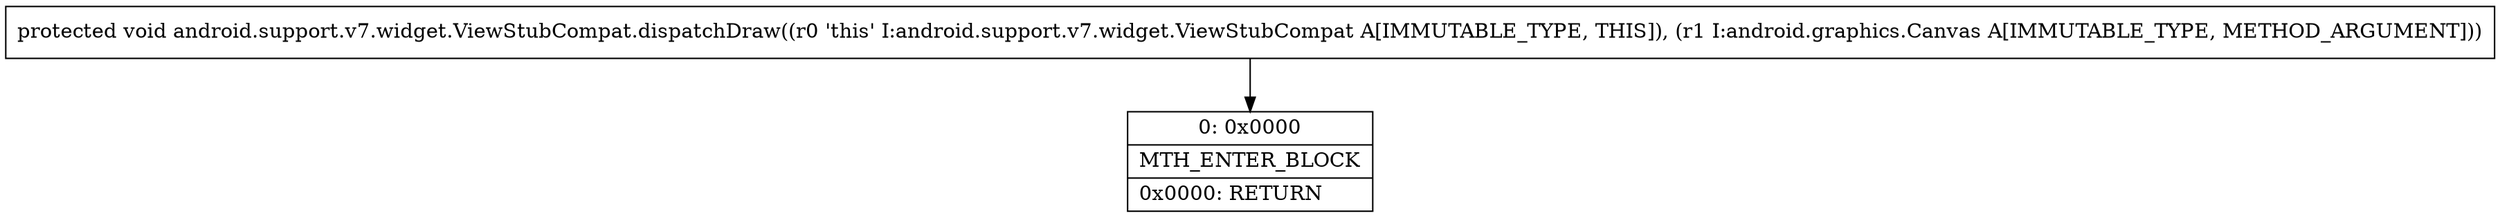 digraph "CFG forandroid.support.v7.widget.ViewStubCompat.dispatchDraw(Landroid\/graphics\/Canvas;)V" {
Node_0 [shape=record,label="{0\:\ 0x0000|MTH_ENTER_BLOCK\l|0x0000: RETURN   \l}"];
MethodNode[shape=record,label="{protected void android.support.v7.widget.ViewStubCompat.dispatchDraw((r0 'this' I:android.support.v7.widget.ViewStubCompat A[IMMUTABLE_TYPE, THIS]), (r1 I:android.graphics.Canvas A[IMMUTABLE_TYPE, METHOD_ARGUMENT])) }"];
MethodNode -> Node_0;
}

